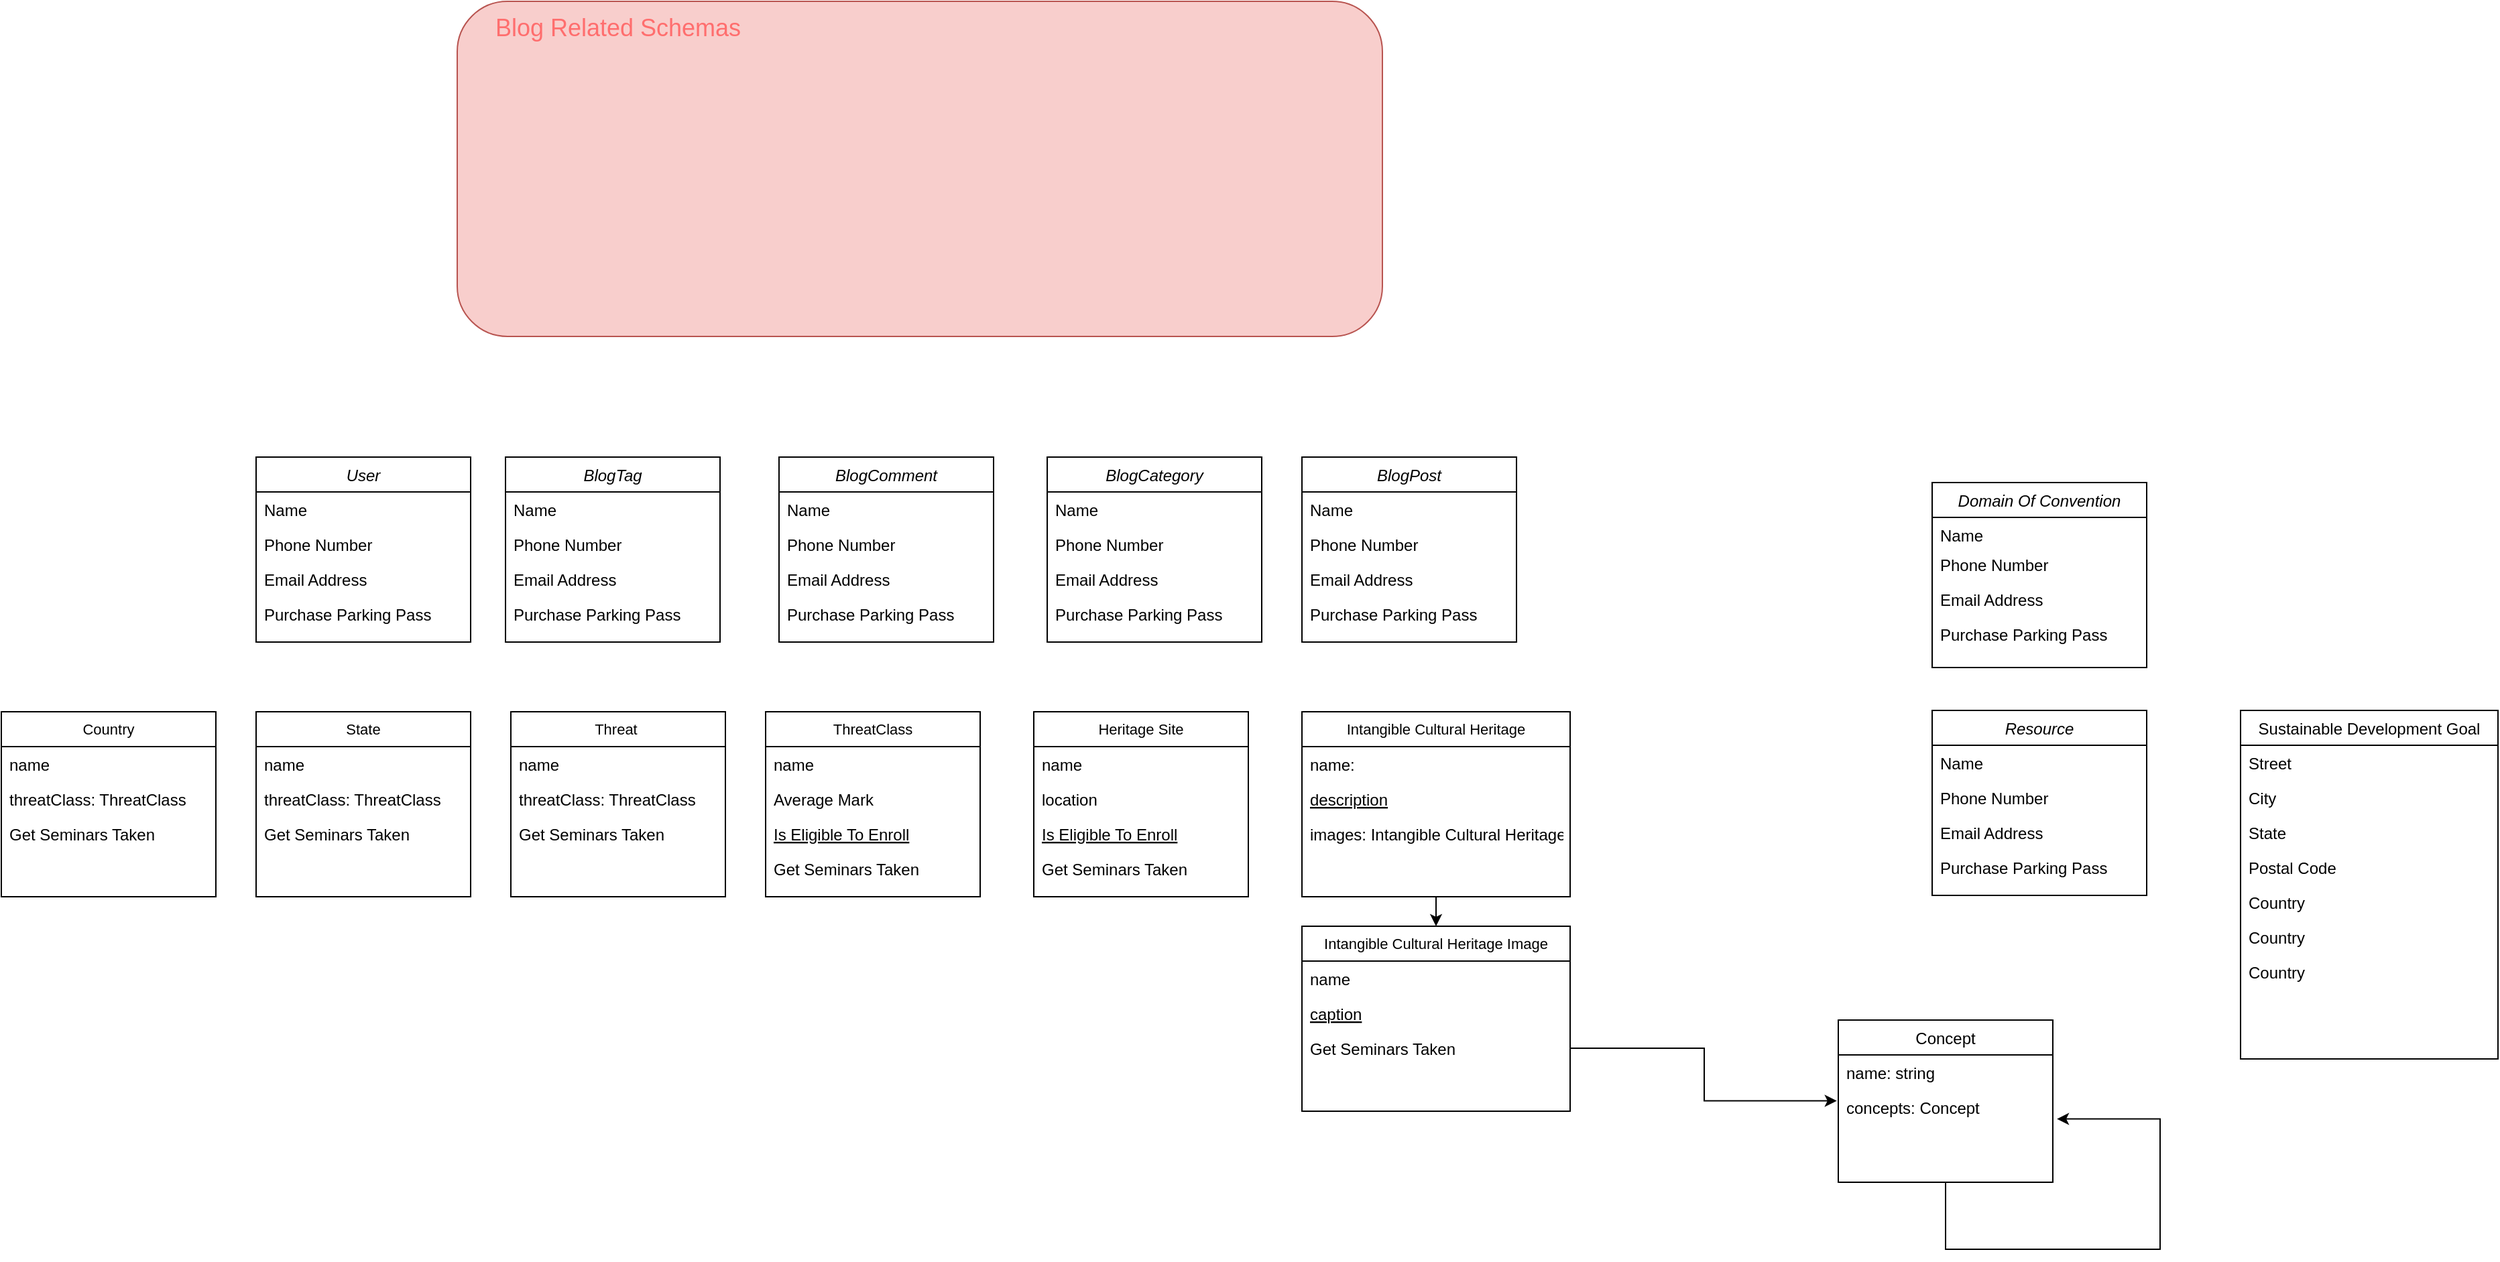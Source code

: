 <mxfile version="15.3.2" type="github">
  <diagram id="C5RBs43oDa-KdzZeNtuy" name="Page-1">
    <mxGraphModel dx="2482" dy="1627" grid="1" gridSize="10" guides="1" tooltips="1" connect="1" arrows="1" fold="1" page="1" pageScale="1" pageWidth="827" pageHeight="1169" math="0" shadow="0">
      <root>
        <mxCell id="WIyWlLk6GJQsqaUBKTNV-0" />
        <mxCell id="WIyWlLk6GJQsqaUBKTNV-1" parent="WIyWlLk6GJQsqaUBKTNV-0" />
        <mxCell id="zkfFHV4jXpPFQw0GAbJ--0" value="Resource" style="swimlane;fontStyle=2;align=center;verticalAlign=top;childLayout=stackLayout;horizontal=1;startSize=26;horizontalStack=0;resizeParent=1;resizeLast=0;collapsible=1;marginBottom=0;rounded=0;shadow=0;strokeWidth=1;" parent="WIyWlLk6GJQsqaUBKTNV-1" vertex="1">
          <mxGeometry x="570" y="119" width="160" height="138" as="geometry">
            <mxRectangle x="230" y="140" width="160" height="26" as="alternateBounds" />
          </mxGeometry>
        </mxCell>
        <mxCell id="zkfFHV4jXpPFQw0GAbJ--1" value="Name" style="text;align=left;verticalAlign=top;spacingLeft=4;spacingRight=4;overflow=hidden;rotatable=0;points=[[0,0.5],[1,0.5]];portConstraint=eastwest;" parent="zkfFHV4jXpPFQw0GAbJ--0" vertex="1">
          <mxGeometry y="26" width="160" height="26" as="geometry" />
        </mxCell>
        <mxCell id="zkfFHV4jXpPFQw0GAbJ--2" value="Phone Number" style="text;align=left;verticalAlign=top;spacingLeft=4;spacingRight=4;overflow=hidden;rotatable=0;points=[[0,0.5],[1,0.5]];portConstraint=eastwest;rounded=0;shadow=0;html=0;" parent="zkfFHV4jXpPFQw0GAbJ--0" vertex="1">
          <mxGeometry y="52" width="160" height="26" as="geometry" />
        </mxCell>
        <mxCell id="zkfFHV4jXpPFQw0GAbJ--3" value="Email Address" style="text;align=left;verticalAlign=top;spacingLeft=4;spacingRight=4;overflow=hidden;rotatable=0;points=[[0,0.5],[1,0.5]];portConstraint=eastwest;rounded=0;shadow=0;html=0;" parent="zkfFHV4jXpPFQw0GAbJ--0" vertex="1">
          <mxGeometry y="78" width="160" height="26" as="geometry" />
        </mxCell>
        <mxCell id="zkfFHV4jXpPFQw0GAbJ--5" value="Purchase Parking Pass" style="text;align=left;verticalAlign=top;spacingLeft=4;spacingRight=4;overflow=hidden;rotatable=0;points=[[0,0.5],[1,0.5]];portConstraint=eastwest;" parent="zkfFHV4jXpPFQw0GAbJ--0" vertex="1">
          <mxGeometry y="104" width="160" height="26" as="geometry" />
        </mxCell>
        <mxCell id="jU-EtCptGdXZfSn98HC7-9" style="edgeStyle=orthogonalEdgeStyle;rounded=0;orthogonalLoop=1;jettySize=auto;html=1;exitX=0.5;exitY=1;exitDx=0;exitDy=0;entryX=0.5;entryY=0;entryDx=0;entryDy=0;" edge="1" parent="WIyWlLk6GJQsqaUBKTNV-1" source="zkfFHV4jXpPFQw0GAbJ--6" target="5HOK0gQPTzM4aLn71-a3-26">
          <mxGeometry relative="1" as="geometry" />
        </mxCell>
        <mxCell id="zkfFHV4jXpPFQw0GAbJ--6" value="Intangible Cultural Heritage" style="swimlane;fontStyle=0;align=center;verticalAlign=top;childLayout=stackLayout;horizontal=1;startSize=26;horizontalStack=0;resizeParent=1;resizeLast=0;collapsible=1;marginBottom=0;rounded=0;shadow=0;strokeWidth=1;fontSize=11;" parent="WIyWlLk6GJQsqaUBKTNV-1" vertex="1">
          <mxGeometry x="100" y="120" width="200" height="138" as="geometry">
            <mxRectangle x="130" y="380" width="160" height="26" as="alternateBounds" />
          </mxGeometry>
        </mxCell>
        <mxCell id="zkfFHV4jXpPFQw0GAbJ--7" value="name:" style="text;align=left;verticalAlign=top;spacingLeft=4;spacingRight=4;overflow=hidden;rotatable=0;points=[[0,0.5],[1,0.5]];portConstraint=eastwest;" parent="zkfFHV4jXpPFQw0GAbJ--6" vertex="1">
          <mxGeometry y="26" width="200" height="26" as="geometry" />
        </mxCell>
        <mxCell id="zkfFHV4jXpPFQw0GAbJ--10" value="description" style="text;align=left;verticalAlign=top;spacingLeft=4;spacingRight=4;overflow=hidden;rotatable=0;points=[[0,0.5],[1,0.5]];portConstraint=eastwest;fontStyle=4" parent="zkfFHV4jXpPFQw0GAbJ--6" vertex="1">
          <mxGeometry y="52" width="200" height="26" as="geometry" />
        </mxCell>
        <mxCell id="zkfFHV4jXpPFQw0GAbJ--11" value="images: Intangible Cultural Heritage Image" style="text;align=left;verticalAlign=top;spacingLeft=4;spacingRight=4;overflow=hidden;rotatable=0;points=[[0,0.5],[1,0.5]];portConstraint=eastwest;" parent="zkfFHV4jXpPFQw0GAbJ--6" vertex="1">
          <mxGeometry y="78" width="200" height="26" as="geometry" />
        </mxCell>
        <mxCell id="zkfFHV4jXpPFQw0GAbJ--13" value="Concept" style="swimlane;fontStyle=0;align=center;verticalAlign=top;childLayout=stackLayout;horizontal=1;startSize=26;horizontalStack=0;resizeParent=1;resizeLast=0;collapsible=1;marginBottom=0;rounded=0;shadow=0;strokeWidth=1;" parent="WIyWlLk6GJQsqaUBKTNV-1" vertex="1">
          <mxGeometry x="500" y="350" width="160" height="121" as="geometry">
            <mxRectangle x="330" y="360" width="170" height="26" as="alternateBounds" />
          </mxGeometry>
        </mxCell>
        <mxCell id="zkfFHV4jXpPFQw0GAbJ--14" value="name: string" style="text;align=left;verticalAlign=top;spacingLeft=4;spacingRight=4;overflow=hidden;rotatable=0;points=[[0,0.5],[1,0.5]];portConstraint=eastwest;" parent="zkfFHV4jXpPFQw0GAbJ--13" vertex="1">
          <mxGeometry y="26" width="160" height="26" as="geometry" />
        </mxCell>
        <mxCell id="jU-EtCptGdXZfSn98HC7-7" value="concepts: Concept" style="text;align=left;verticalAlign=top;spacingLeft=4;spacingRight=4;overflow=hidden;rotatable=0;points=[[0,0.5],[1,0.5]];portConstraint=eastwest;" vertex="1" parent="zkfFHV4jXpPFQw0GAbJ--13">
          <mxGeometry y="52" width="160" height="26" as="geometry" />
        </mxCell>
        <mxCell id="jU-EtCptGdXZfSn98HC7-8" style="edgeStyle=orthogonalEdgeStyle;rounded=0;orthogonalLoop=1;jettySize=auto;html=1;exitX=0.5;exitY=1;exitDx=0;exitDy=0;entryX=1.019;entryY=0.837;entryDx=0;entryDy=0;entryPerimeter=0;" edge="1" parent="zkfFHV4jXpPFQw0GAbJ--13" source="zkfFHV4jXpPFQw0GAbJ--13" target="jU-EtCptGdXZfSn98HC7-7">
          <mxGeometry relative="1" as="geometry">
            <Array as="points">
              <mxPoint x="80" y="171" />
              <mxPoint x="240" y="171" />
              <mxPoint x="240" y="74" />
            </Array>
          </mxGeometry>
        </mxCell>
        <mxCell id="zkfFHV4jXpPFQw0GAbJ--17" value="Sustainable Development Goal" style="swimlane;fontStyle=0;align=center;verticalAlign=top;childLayout=stackLayout;horizontal=1;startSize=26;horizontalStack=0;resizeParent=1;resizeLast=0;collapsible=1;marginBottom=0;rounded=0;shadow=0;strokeWidth=1;" parent="WIyWlLk6GJQsqaUBKTNV-1" vertex="1">
          <mxGeometry x="800" y="119" width="192" height="260" as="geometry">
            <mxRectangle x="550" y="140" width="160" height="26" as="alternateBounds" />
          </mxGeometry>
        </mxCell>
        <mxCell id="zkfFHV4jXpPFQw0GAbJ--18" value="Street" style="text;align=left;verticalAlign=top;spacingLeft=4;spacingRight=4;overflow=hidden;rotatable=0;points=[[0,0.5],[1,0.5]];portConstraint=eastwest;" parent="zkfFHV4jXpPFQw0GAbJ--17" vertex="1">
          <mxGeometry y="26" width="192" height="26" as="geometry" />
        </mxCell>
        <mxCell id="zkfFHV4jXpPFQw0GAbJ--19" value="City" style="text;align=left;verticalAlign=top;spacingLeft=4;spacingRight=4;overflow=hidden;rotatable=0;points=[[0,0.5],[1,0.5]];portConstraint=eastwest;rounded=0;shadow=0;html=0;" parent="zkfFHV4jXpPFQw0GAbJ--17" vertex="1">
          <mxGeometry y="52" width="192" height="26" as="geometry" />
        </mxCell>
        <mxCell id="zkfFHV4jXpPFQw0GAbJ--20" value="State" style="text;align=left;verticalAlign=top;spacingLeft=4;spacingRight=4;overflow=hidden;rotatable=0;points=[[0,0.5],[1,0.5]];portConstraint=eastwest;rounded=0;shadow=0;html=0;" parent="zkfFHV4jXpPFQw0GAbJ--17" vertex="1">
          <mxGeometry y="78" width="192" height="26" as="geometry" />
        </mxCell>
        <mxCell id="zkfFHV4jXpPFQw0GAbJ--21" value="Postal Code" style="text;align=left;verticalAlign=top;spacingLeft=4;spacingRight=4;overflow=hidden;rotatable=0;points=[[0,0.5],[1,0.5]];portConstraint=eastwest;rounded=0;shadow=0;html=0;" parent="zkfFHV4jXpPFQw0GAbJ--17" vertex="1">
          <mxGeometry y="104" width="192" height="26" as="geometry" />
        </mxCell>
        <mxCell id="zkfFHV4jXpPFQw0GAbJ--22" value="Country" style="text;align=left;verticalAlign=top;spacingLeft=4;spacingRight=4;overflow=hidden;rotatable=0;points=[[0,0.5],[1,0.5]];portConstraint=eastwest;rounded=0;shadow=0;html=0;" parent="zkfFHV4jXpPFQw0GAbJ--17" vertex="1">
          <mxGeometry y="130" width="192" height="26" as="geometry" />
        </mxCell>
        <mxCell id="5HOK0gQPTzM4aLn71-a3-2" value="Country" style="text;align=left;verticalAlign=top;spacingLeft=4;spacingRight=4;overflow=hidden;rotatable=0;points=[[0,0.5],[1,0.5]];portConstraint=eastwest;rounded=0;shadow=0;html=0;" parent="zkfFHV4jXpPFQw0GAbJ--17" vertex="1">
          <mxGeometry y="156" width="192" height="26" as="geometry" />
        </mxCell>
        <mxCell id="5HOK0gQPTzM4aLn71-a3-3" value="Country" style="text;align=left;verticalAlign=top;spacingLeft=4;spacingRight=4;overflow=hidden;rotatable=0;points=[[0,0.5],[1,0.5]];portConstraint=eastwest;rounded=0;shadow=0;html=0;" parent="zkfFHV4jXpPFQw0GAbJ--17" vertex="1">
          <mxGeometry y="182" width="192" height="26" as="geometry" />
        </mxCell>
        <mxCell id="5HOK0gQPTzM4aLn71-a3-6" value="Heritage Site" style="swimlane;fontStyle=0;align=center;verticalAlign=top;childLayout=stackLayout;horizontal=1;startSize=26;horizontalStack=0;resizeParent=1;resizeLast=0;collapsible=1;marginBottom=0;rounded=0;shadow=0;strokeWidth=1;fontSize=11;" parent="WIyWlLk6GJQsqaUBKTNV-1" vertex="1">
          <mxGeometry x="-100" y="120" width="160" height="138" as="geometry">
            <mxRectangle x="130" y="380" width="160" height="26" as="alternateBounds" />
          </mxGeometry>
        </mxCell>
        <mxCell id="5HOK0gQPTzM4aLn71-a3-7" value="name" style="text;align=left;verticalAlign=top;spacingLeft=4;spacingRight=4;overflow=hidden;rotatable=0;points=[[0,0.5],[1,0.5]];portConstraint=eastwest;" parent="5HOK0gQPTzM4aLn71-a3-6" vertex="1">
          <mxGeometry y="26" width="160" height="26" as="geometry" />
        </mxCell>
        <mxCell id="5HOK0gQPTzM4aLn71-a3-8" value="location" style="text;align=left;verticalAlign=top;spacingLeft=4;spacingRight=4;overflow=hidden;rotatable=0;points=[[0,0.5],[1,0.5]];portConstraint=eastwest;rounded=0;shadow=0;html=0;" parent="5HOK0gQPTzM4aLn71-a3-6" vertex="1">
          <mxGeometry y="52" width="160" height="26" as="geometry" />
        </mxCell>
        <mxCell id="5HOK0gQPTzM4aLn71-a3-9" value="Is Eligible To Enroll" style="text;align=left;verticalAlign=top;spacingLeft=4;spacingRight=4;overflow=hidden;rotatable=0;points=[[0,0.5],[1,0.5]];portConstraint=eastwest;fontStyle=4" parent="5HOK0gQPTzM4aLn71-a3-6" vertex="1">
          <mxGeometry y="78" width="160" height="26" as="geometry" />
        </mxCell>
        <mxCell id="5HOK0gQPTzM4aLn71-a3-10" value="Get Seminars Taken" style="text;align=left;verticalAlign=top;spacingLeft=4;spacingRight=4;overflow=hidden;rotatable=0;points=[[0,0.5],[1,0.5]];portConstraint=eastwest;" parent="5HOK0gQPTzM4aLn71-a3-6" vertex="1">
          <mxGeometry y="104" width="160" height="26" as="geometry" />
        </mxCell>
        <mxCell id="5HOK0gQPTzM4aLn71-a3-11" value="ThreatClass" style="swimlane;fontStyle=0;align=center;verticalAlign=top;childLayout=stackLayout;horizontal=1;startSize=26;horizontalStack=0;resizeParent=1;resizeLast=0;collapsible=1;marginBottom=0;rounded=0;shadow=0;strokeWidth=1;fontSize=11;" parent="WIyWlLk6GJQsqaUBKTNV-1" vertex="1">
          <mxGeometry x="-300" y="120" width="160" height="138" as="geometry">
            <mxRectangle x="130" y="380" width="160" height="26" as="alternateBounds" />
          </mxGeometry>
        </mxCell>
        <mxCell id="5HOK0gQPTzM4aLn71-a3-12" value="name" style="text;align=left;verticalAlign=top;spacingLeft=4;spacingRight=4;overflow=hidden;rotatable=0;points=[[0,0.5],[1,0.5]];portConstraint=eastwest;" parent="5HOK0gQPTzM4aLn71-a3-11" vertex="1">
          <mxGeometry y="26" width="160" height="26" as="geometry" />
        </mxCell>
        <mxCell id="5HOK0gQPTzM4aLn71-a3-13" value="Average Mark" style="text;align=left;verticalAlign=top;spacingLeft=4;spacingRight=4;overflow=hidden;rotatable=0;points=[[0,0.5],[1,0.5]];portConstraint=eastwest;rounded=0;shadow=0;html=0;" parent="5HOK0gQPTzM4aLn71-a3-11" vertex="1">
          <mxGeometry y="52" width="160" height="26" as="geometry" />
        </mxCell>
        <mxCell id="5HOK0gQPTzM4aLn71-a3-14" value="Is Eligible To Enroll" style="text;align=left;verticalAlign=top;spacingLeft=4;spacingRight=4;overflow=hidden;rotatable=0;points=[[0,0.5],[1,0.5]];portConstraint=eastwest;fontStyle=4" parent="5HOK0gQPTzM4aLn71-a3-11" vertex="1">
          <mxGeometry y="78" width="160" height="26" as="geometry" />
        </mxCell>
        <mxCell id="5HOK0gQPTzM4aLn71-a3-15" value="Get Seminars Taken" style="text;align=left;verticalAlign=top;spacingLeft=4;spacingRight=4;overflow=hidden;rotatable=0;points=[[0,0.5],[1,0.5]];portConstraint=eastwest;" parent="5HOK0gQPTzM4aLn71-a3-11" vertex="1">
          <mxGeometry y="104" width="160" height="26" as="geometry" />
        </mxCell>
        <mxCell id="5HOK0gQPTzM4aLn71-a3-16" value="Threat " style="swimlane;fontStyle=0;align=center;verticalAlign=top;childLayout=stackLayout;horizontal=1;startSize=26;horizontalStack=0;resizeParent=1;resizeLast=0;collapsible=1;marginBottom=0;rounded=0;shadow=0;strokeWidth=1;fontSize=11;" parent="WIyWlLk6GJQsqaUBKTNV-1" vertex="1">
          <mxGeometry x="-490" y="120" width="160" height="138" as="geometry">
            <mxRectangle x="130" y="380" width="160" height="26" as="alternateBounds" />
          </mxGeometry>
        </mxCell>
        <mxCell id="5HOK0gQPTzM4aLn71-a3-17" value="name" style="text;align=left;verticalAlign=top;spacingLeft=4;spacingRight=4;overflow=hidden;rotatable=0;points=[[0,0.5],[1,0.5]];portConstraint=eastwest;" parent="5HOK0gQPTzM4aLn71-a3-16" vertex="1">
          <mxGeometry y="26" width="160" height="26" as="geometry" />
        </mxCell>
        <mxCell id="5HOK0gQPTzM4aLn71-a3-18" value="threatClass: ThreatClass" style="text;align=left;verticalAlign=top;spacingLeft=4;spacingRight=4;overflow=hidden;rotatable=0;points=[[0,0.5],[1,0.5]];portConstraint=eastwest;rounded=0;shadow=0;html=0;" parent="5HOK0gQPTzM4aLn71-a3-16" vertex="1">
          <mxGeometry y="52" width="160" height="26" as="geometry" />
        </mxCell>
        <mxCell id="5HOK0gQPTzM4aLn71-a3-20" value="Get Seminars Taken" style="text;align=left;verticalAlign=top;spacingLeft=4;spacingRight=4;overflow=hidden;rotatable=0;points=[[0,0.5],[1,0.5]];portConstraint=eastwest;" parent="5HOK0gQPTzM4aLn71-a3-16" vertex="1">
          <mxGeometry y="78" width="160" height="26" as="geometry" />
        </mxCell>
        <mxCell id="5HOK0gQPTzM4aLn71-a3-21" value="Domain Of Convention" style="swimlane;fontStyle=2;align=center;verticalAlign=top;childLayout=stackLayout;horizontal=1;startSize=26;horizontalStack=0;resizeParent=1;resizeLast=0;collapsible=1;marginBottom=0;rounded=0;shadow=0;strokeWidth=1;" parent="WIyWlLk6GJQsqaUBKTNV-1" vertex="1">
          <mxGeometry x="570" y="-51" width="160" height="138" as="geometry">
            <mxRectangle x="230" y="140" width="160" height="26" as="alternateBounds" />
          </mxGeometry>
        </mxCell>
        <mxCell id="5HOK0gQPTzM4aLn71-a3-22" value="Name" style="text;align=left;verticalAlign=top;spacingLeft=4;spacingRight=4;overflow=hidden;rotatable=0;points=[[0,0.5],[1,0.5]];portConstraint=eastwest;" parent="5HOK0gQPTzM4aLn71-a3-21" vertex="1">
          <mxGeometry y="26" width="160" height="22" as="geometry" />
        </mxCell>
        <mxCell id="5HOK0gQPTzM4aLn71-a3-23" value="Phone Number" style="text;align=left;verticalAlign=top;spacingLeft=4;spacingRight=4;overflow=hidden;rotatable=0;points=[[0,0.5],[1,0.5]];portConstraint=eastwest;rounded=0;shadow=0;html=0;" parent="5HOK0gQPTzM4aLn71-a3-21" vertex="1">
          <mxGeometry y="48" width="160" height="26" as="geometry" />
        </mxCell>
        <mxCell id="5HOK0gQPTzM4aLn71-a3-24" value="Email Address" style="text;align=left;verticalAlign=top;spacingLeft=4;spacingRight=4;overflow=hidden;rotatable=0;points=[[0,0.5],[1,0.5]];portConstraint=eastwest;rounded=0;shadow=0;html=0;" parent="5HOK0gQPTzM4aLn71-a3-21" vertex="1">
          <mxGeometry y="74" width="160" height="26" as="geometry" />
        </mxCell>
        <mxCell id="5HOK0gQPTzM4aLn71-a3-25" value="Purchase Parking Pass" style="text;align=left;verticalAlign=top;spacingLeft=4;spacingRight=4;overflow=hidden;rotatable=0;points=[[0,0.5],[1,0.5]];portConstraint=eastwest;" parent="5HOK0gQPTzM4aLn71-a3-21" vertex="1">
          <mxGeometry y="100" width="160" height="26" as="geometry" />
        </mxCell>
        <mxCell id="5HOK0gQPTzM4aLn71-a3-26" value="Intangible Cultural Heritage Image" style="swimlane;fontStyle=0;align=center;verticalAlign=top;childLayout=stackLayout;horizontal=1;startSize=26;horizontalStack=0;resizeParent=1;resizeLast=0;collapsible=1;marginBottom=0;rounded=0;shadow=0;strokeWidth=1;fontSize=11;" parent="WIyWlLk6GJQsqaUBKTNV-1" vertex="1">
          <mxGeometry x="100" y="280" width="200" height="138" as="geometry">
            <mxRectangle x="130" y="380" width="160" height="26" as="alternateBounds" />
          </mxGeometry>
        </mxCell>
        <mxCell id="5HOK0gQPTzM4aLn71-a3-27" value="name" style="text;align=left;verticalAlign=top;spacingLeft=4;spacingRight=4;overflow=hidden;rotatable=0;points=[[0,0.5],[1,0.5]];portConstraint=eastwest;" parent="5HOK0gQPTzM4aLn71-a3-26" vertex="1">
          <mxGeometry y="26" width="200" height="26" as="geometry" />
        </mxCell>
        <mxCell id="5HOK0gQPTzM4aLn71-a3-28" value="caption" style="text;align=left;verticalAlign=top;spacingLeft=4;spacingRight=4;overflow=hidden;rotatable=0;points=[[0,0.5],[1,0.5]];portConstraint=eastwest;fontStyle=4" parent="5HOK0gQPTzM4aLn71-a3-26" vertex="1">
          <mxGeometry y="52" width="200" height="26" as="geometry" />
        </mxCell>
        <mxCell id="5HOK0gQPTzM4aLn71-a3-29" value="Get Seminars Taken" style="text;align=left;verticalAlign=top;spacingLeft=4;spacingRight=4;overflow=hidden;rotatable=0;points=[[0,0.5],[1,0.5]];portConstraint=eastwest;" parent="5HOK0gQPTzM4aLn71-a3-26" vertex="1">
          <mxGeometry y="78" width="200" height="26" as="geometry" />
        </mxCell>
        <mxCell id="5HOK0gQPTzM4aLn71-a3-30" value="State" style="swimlane;fontStyle=0;align=center;verticalAlign=top;childLayout=stackLayout;horizontal=1;startSize=26;horizontalStack=0;resizeParent=1;resizeLast=0;collapsible=1;marginBottom=0;rounded=0;shadow=0;strokeWidth=1;fontSize=11;" parent="WIyWlLk6GJQsqaUBKTNV-1" vertex="1">
          <mxGeometry x="-680" y="120" width="160" height="138" as="geometry">
            <mxRectangle x="130" y="380" width="160" height="26" as="alternateBounds" />
          </mxGeometry>
        </mxCell>
        <mxCell id="5HOK0gQPTzM4aLn71-a3-31" value="name" style="text;align=left;verticalAlign=top;spacingLeft=4;spacingRight=4;overflow=hidden;rotatable=0;points=[[0,0.5],[1,0.5]];portConstraint=eastwest;" parent="5HOK0gQPTzM4aLn71-a3-30" vertex="1">
          <mxGeometry y="26" width="160" height="26" as="geometry" />
        </mxCell>
        <mxCell id="5HOK0gQPTzM4aLn71-a3-32" value="threatClass: ThreatClass" style="text;align=left;verticalAlign=top;spacingLeft=4;spacingRight=4;overflow=hidden;rotatable=0;points=[[0,0.5],[1,0.5]];portConstraint=eastwest;rounded=0;shadow=0;html=0;" parent="5HOK0gQPTzM4aLn71-a3-30" vertex="1">
          <mxGeometry y="52" width="160" height="26" as="geometry" />
        </mxCell>
        <mxCell id="5HOK0gQPTzM4aLn71-a3-33" value="Get Seminars Taken" style="text;align=left;verticalAlign=top;spacingLeft=4;spacingRight=4;overflow=hidden;rotatable=0;points=[[0,0.5],[1,0.5]];portConstraint=eastwest;" parent="5HOK0gQPTzM4aLn71-a3-30" vertex="1">
          <mxGeometry y="78" width="160" height="26" as="geometry" />
        </mxCell>
        <mxCell id="5HOK0gQPTzM4aLn71-a3-34" value="Country" style="swimlane;fontStyle=0;align=center;verticalAlign=top;childLayout=stackLayout;horizontal=1;startSize=26;horizontalStack=0;resizeParent=1;resizeLast=0;collapsible=1;marginBottom=0;rounded=0;shadow=0;strokeWidth=1;fontSize=11;" parent="WIyWlLk6GJQsqaUBKTNV-1" vertex="1">
          <mxGeometry x="-870" y="120" width="160" height="138" as="geometry">
            <mxRectangle x="130" y="380" width="160" height="26" as="alternateBounds" />
          </mxGeometry>
        </mxCell>
        <mxCell id="5HOK0gQPTzM4aLn71-a3-35" value="name" style="text;align=left;verticalAlign=top;spacingLeft=4;spacingRight=4;overflow=hidden;rotatable=0;points=[[0,0.5],[1,0.5]];portConstraint=eastwest;" parent="5HOK0gQPTzM4aLn71-a3-34" vertex="1">
          <mxGeometry y="26" width="160" height="26" as="geometry" />
        </mxCell>
        <mxCell id="5HOK0gQPTzM4aLn71-a3-36" value="threatClass: ThreatClass" style="text;align=left;verticalAlign=top;spacingLeft=4;spacingRight=4;overflow=hidden;rotatable=0;points=[[0,0.5],[1,0.5]];portConstraint=eastwest;rounded=0;shadow=0;html=0;" parent="5HOK0gQPTzM4aLn71-a3-34" vertex="1">
          <mxGeometry y="52" width="160" height="26" as="geometry" />
        </mxCell>
        <mxCell id="5HOK0gQPTzM4aLn71-a3-37" value="Get Seminars Taken" style="text;align=left;verticalAlign=top;spacingLeft=4;spacingRight=4;overflow=hidden;rotatable=0;points=[[0,0.5],[1,0.5]];portConstraint=eastwest;" parent="5HOK0gQPTzM4aLn71-a3-34" vertex="1">
          <mxGeometry y="78" width="160" height="26" as="geometry" />
        </mxCell>
        <mxCell id="5HOK0gQPTzM4aLn71-a3-38" value="BlogPost" style="swimlane;fontStyle=2;align=center;verticalAlign=top;childLayout=stackLayout;horizontal=1;startSize=26;horizontalStack=0;resizeParent=1;resizeLast=0;collapsible=1;marginBottom=0;rounded=0;shadow=0;strokeWidth=1;" parent="WIyWlLk6GJQsqaUBKTNV-1" vertex="1">
          <mxGeometry x="100" y="-70" width="160" height="138" as="geometry">
            <mxRectangle x="230" y="140" width="160" height="26" as="alternateBounds" />
          </mxGeometry>
        </mxCell>
        <mxCell id="5HOK0gQPTzM4aLn71-a3-39" value="Name" style="text;align=left;verticalAlign=top;spacingLeft=4;spacingRight=4;overflow=hidden;rotatable=0;points=[[0,0.5],[1,0.5]];portConstraint=eastwest;" parent="5HOK0gQPTzM4aLn71-a3-38" vertex="1">
          <mxGeometry y="26" width="160" height="26" as="geometry" />
        </mxCell>
        <mxCell id="5HOK0gQPTzM4aLn71-a3-40" value="Phone Number" style="text;align=left;verticalAlign=top;spacingLeft=4;spacingRight=4;overflow=hidden;rotatable=0;points=[[0,0.5],[1,0.5]];portConstraint=eastwest;rounded=0;shadow=0;html=0;" parent="5HOK0gQPTzM4aLn71-a3-38" vertex="1">
          <mxGeometry y="52" width="160" height="26" as="geometry" />
        </mxCell>
        <mxCell id="5HOK0gQPTzM4aLn71-a3-41" value="Email Address" style="text;align=left;verticalAlign=top;spacingLeft=4;spacingRight=4;overflow=hidden;rotatable=0;points=[[0,0.5],[1,0.5]];portConstraint=eastwest;rounded=0;shadow=0;html=0;" parent="5HOK0gQPTzM4aLn71-a3-38" vertex="1">
          <mxGeometry y="78" width="160" height="26" as="geometry" />
        </mxCell>
        <mxCell id="5HOK0gQPTzM4aLn71-a3-42" value="Purchase Parking Pass" style="text;align=left;verticalAlign=top;spacingLeft=4;spacingRight=4;overflow=hidden;rotatable=0;points=[[0,0.5],[1,0.5]];portConstraint=eastwest;" parent="5HOK0gQPTzM4aLn71-a3-38" vertex="1">
          <mxGeometry y="104" width="160" height="26" as="geometry" />
        </mxCell>
        <mxCell id="5HOK0gQPTzM4aLn71-a3-43" value="BlogCategory" style="swimlane;fontStyle=2;align=center;verticalAlign=top;childLayout=stackLayout;horizontal=1;startSize=26;horizontalStack=0;resizeParent=1;resizeLast=0;collapsible=1;marginBottom=0;rounded=0;shadow=0;strokeWidth=1;" parent="WIyWlLk6GJQsqaUBKTNV-1" vertex="1">
          <mxGeometry x="-90" y="-70" width="160" height="138" as="geometry">
            <mxRectangle x="230" y="140" width="160" height="26" as="alternateBounds" />
          </mxGeometry>
        </mxCell>
        <mxCell id="5HOK0gQPTzM4aLn71-a3-44" value="Name" style="text;align=left;verticalAlign=top;spacingLeft=4;spacingRight=4;overflow=hidden;rotatable=0;points=[[0,0.5],[1,0.5]];portConstraint=eastwest;" parent="5HOK0gQPTzM4aLn71-a3-43" vertex="1">
          <mxGeometry y="26" width="160" height="26" as="geometry" />
        </mxCell>
        <mxCell id="5HOK0gQPTzM4aLn71-a3-45" value="Phone Number" style="text;align=left;verticalAlign=top;spacingLeft=4;spacingRight=4;overflow=hidden;rotatable=0;points=[[0,0.5],[1,0.5]];portConstraint=eastwest;rounded=0;shadow=0;html=0;" parent="5HOK0gQPTzM4aLn71-a3-43" vertex="1">
          <mxGeometry y="52" width="160" height="26" as="geometry" />
        </mxCell>
        <mxCell id="5HOK0gQPTzM4aLn71-a3-46" value="Email Address" style="text;align=left;verticalAlign=top;spacingLeft=4;spacingRight=4;overflow=hidden;rotatable=0;points=[[0,0.5],[1,0.5]];portConstraint=eastwest;rounded=0;shadow=0;html=0;" parent="5HOK0gQPTzM4aLn71-a3-43" vertex="1">
          <mxGeometry y="78" width="160" height="26" as="geometry" />
        </mxCell>
        <mxCell id="5HOK0gQPTzM4aLn71-a3-47" value="Purchase Parking Pass" style="text;align=left;verticalAlign=top;spacingLeft=4;spacingRight=4;overflow=hidden;rotatable=0;points=[[0,0.5],[1,0.5]];portConstraint=eastwest;" parent="5HOK0gQPTzM4aLn71-a3-43" vertex="1">
          <mxGeometry y="104" width="160" height="26" as="geometry" />
        </mxCell>
        <mxCell id="5HOK0gQPTzM4aLn71-a3-48" value="BlogComment" style="swimlane;fontStyle=2;align=center;verticalAlign=top;childLayout=stackLayout;horizontal=1;startSize=26;horizontalStack=0;resizeParent=1;resizeLast=0;collapsible=1;marginBottom=0;rounded=0;shadow=0;strokeWidth=1;" parent="WIyWlLk6GJQsqaUBKTNV-1" vertex="1">
          <mxGeometry x="-290" y="-70" width="160" height="138" as="geometry">
            <mxRectangle x="230" y="140" width="160" height="26" as="alternateBounds" />
          </mxGeometry>
        </mxCell>
        <mxCell id="5HOK0gQPTzM4aLn71-a3-49" value="Name" style="text;align=left;verticalAlign=top;spacingLeft=4;spacingRight=4;overflow=hidden;rotatable=0;points=[[0,0.5],[1,0.5]];portConstraint=eastwest;" parent="5HOK0gQPTzM4aLn71-a3-48" vertex="1">
          <mxGeometry y="26" width="160" height="26" as="geometry" />
        </mxCell>
        <mxCell id="5HOK0gQPTzM4aLn71-a3-50" value="Phone Number" style="text;align=left;verticalAlign=top;spacingLeft=4;spacingRight=4;overflow=hidden;rotatable=0;points=[[0,0.5],[1,0.5]];portConstraint=eastwest;rounded=0;shadow=0;html=0;" parent="5HOK0gQPTzM4aLn71-a3-48" vertex="1">
          <mxGeometry y="52" width="160" height="26" as="geometry" />
        </mxCell>
        <mxCell id="5HOK0gQPTzM4aLn71-a3-51" value="Email Address" style="text;align=left;verticalAlign=top;spacingLeft=4;spacingRight=4;overflow=hidden;rotatable=0;points=[[0,0.5],[1,0.5]];portConstraint=eastwest;rounded=0;shadow=0;html=0;" parent="5HOK0gQPTzM4aLn71-a3-48" vertex="1">
          <mxGeometry y="78" width="160" height="26" as="geometry" />
        </mxCell>
        <mxCell id="5HOK0gQPTzM4aLn71-a3-52" value="Purchase Parking Pass" style="text;align=left;verticalAlign=top;spacingLeft=4;spacingRight=4;overflow=hidden;rotatable=0;points=[[0,0.5],[1,0.5]];portConstraint=eastwest;" parent="5HOK0gQPTzM4aLn71-a3-48" vertex="1">
          <mxGeometry y="104" width="160" height="26" as="geometry" />
        </mxCell>
        <mxCell id="5HOK0gQPTzM4aLn71-a3-53" value="BlogTag" style="swimlane;fontStyle=2;align=center;verticalAlign=top;childLayout=stackLayout;horizontal=1;startSize=26;horizontalStack=0;resizeParent=1;resizeLast=0;collapsible=1;marginBottom=0;rounded=0;shadow=0;strokeWidth=1;" parent="WIyWlLk6GJQsqaUBKTNV-1" vertex="1">
          <mxGeometry x="-494" y="-70" width="160" height="138" as="geometry">
            <mxRectangle x="230" y="140" width="160" height="26" as="alternateBounds" />
          </mxGeometry>
        </mxCell>
        <mxCell id="5HOK0gQPTzM4aLn71-a3-54" value="Name" style="text;align=left;verticalAlign=top;spacingLeft=4;spacingRight=4;overflow=hidden;rotatable=0;points=[[0,0.5],[1,0.5]];portConstraint=eastwest;" parent="5HOK0gQPTzM4aLn71-a3-53" vertex="1">
          <mxGeometry y="26" width="160" height="26" as="geometry" />
        </mxCell>
        <mxCell id="5HOK0gQPTzM4aLn71-a3-55" value="Phone Number" style="text;align=left;verticalAlign=top;spacingLeft=4;spacingRight=4;overflow=hidden;rotatable=0;points=[[0,0.5],[1,0.5]];portConstraint=eastwest;rounded=0;shadow=0;html=0;" parent="5HOK0gQPTzM4aLn71-a3-53" vertex="1">
          <mxGeometry y="52" width="160" height="26" as="geometry" />
        </mxCell>
        <mxCell id="5HOK0gQPTzM4aLn71-a3-56" value="Email Address" style="text;align=left;verticalAlign=top;spacingLeft=4;spacingRight=4;overflow=hidden;rotatable=0;points=[[0,0.5],[1,0.5]];portConstraint=eastwest;rounded=0;shadow=0;html=0;" parent="5HOK0gQPTzM4aLn71-a3-53" vertex="1">
          <mxGeometry y="78" width="160" height="26" as="geometry" />
        </mxCell>
        <mxCell id="5HOK0gQPTzM4aLn71-a3-57" value="Purchase Parking Pass" style="text;align=left;verticalAlign=top;spacingLeft=4;spacingRight=4;overflow=hidden;rotatable=0;points=[[0,0.5],[1,0.5]];portConstraint=eastwest;" parent="5HOK0gQPTzM4aLn71-a3-53" vertex="1">
          <mxGeometry y="104" width="160" height="26" as="geometry" />
        </mxCell>
        <mxCell id="jU-EtCptGdXZfSn98HC7-0" value="User" style="swimlane;fontStyle=2;align=center;verticalAlign=top;childLayout=stackLayout;horizontal=1;startSize=26;horizontalStack=0;resizeParent=1;resizeLast=0;collapsible=1;marginBottom=0;rounded=0;shadow=0;strokeWidth=1;" vertex="1" parent="WIyWlLk6GJQsqaUBKTNV-1">
          <mxGeometry x="-680" y="-70" width="160" height="138" as="geometry">
            <mxRectangle x="230" y="140" width="160" height="26" as="alternateBounds" />
          </mxGeometry>
        </mxCell>
        <mxCell id="jU-EtCptGdXZfSn98HC7-1" value="Name" style="text;align=left;verticalAlign=top;spacingLeft=4;spacingRight=4;overflow=hidden;rotatable=0;points=[[0,0.5],[1,0.5]];portConstraint=eastwest;" vertex="1" parent="jU-EtCptGdXZfSn98HC7-0">
          <mxGeometry y="26" width="160" height="26" as="geometry" />
        </mxCell>
        <mxCell id="jU-EtCptGdXZfSn98HC7-2" value="Phone Number" style="text;align=left;verticalAlign=top;spacingLeft=4;spacingRight=4;overflow=hidden;rotatable=0;points=[[0,0.5],[1,0.5]];portConstraint=eastwest;rounded=0;shadow=0;html=0;" vertex="1" parent="jU-EtCptGdXZfSn98HC7-0">
          <mxGeometry y="52" width="160" height="26" as="geometry" />
        </mxCell>
        <mxCell id="jU-EtCptGdXZfSn98HC7-3" value="Email Address" style="text;align=left;verticalAlign=top;spacingLeft=4;spacingRight=4;overflow=hidden;rotatable=0;points=[[0,0.5],[1,0.5]];portConstraint=eastwest;rounded=0;shadow=0;html=0;" vertex="1" parent="jU-EtCptGdXZfSn98HC7-0">
          <mxGeometry y="78" width="160" height="26" as="geometry" />
        </mxCell>
        <mxCell id="jU-EtCptGdXZfSn98HC7-4" value="Purchase Parking Pass" style="text;align=left;verticalAlign=top;spacingLeft=4;spacingRight=4;overflow=hidden;rotatable=0;points=[[0,0.5],[1,0.5]];portConstraint=eastwest;" vertex="1" parent="jU-EtCptGdXZfSn98HC7-0">
          <mxGeometry y="104" width="160" height="26" as="geometry" />
        </mxCell>
        <mxCell id="jU-EtCptGdXZfSn98HC7-5" value="" style="rounded=1;whiteSpace=wrap;html=1;fillColor=#f8cecc;strokeColor=#b85450;" vertex="1" parent="WIyWlLk6GJQsqaUBKTNV-1">
          <mxGeometry x="-530" y="-410" width="690" height="250" as="geometry" />
        </mxCell>
        <mxCell id="jU-EtCptGdXZfSn98HC7-6" value="&lt;font style=&quot;font-size: 18px&quot; color=&quot;#ff6e6e&quot;&gt;Blog Related Schemas&lt;/font&gt;" style="text;html=1;strokeColor=none;fillColor=#f8cecc;align=center;verticalAlign=middle;whiteSpace=wrap;rounded=0;" vertex="1" parent="WIyWlLk6GJQsqaUBKTNV-1">
          <mxGeometry x="-505" y="-400" width="190" height="20" as="geometry" />
        </mxCell>
        <mxCell id="jU-EtCptGdXZfSn98HC7-10" style="edgeStyle=orthogonalEdgeStyle;rounded=0;orthogonalLoop=1;jettySize=auto;html=1;exitX=1;exitY=0.5;exitDx=0;exitDy=0;entryX=-0.007;entryY=0.318;entryDx=0;entryDy=0;entryPerimeter=0;" edge="1" parent="WIyWlLk6GJQsqaUBKTNV-1" source="5HOK0gQPTzM4aLn71-a3-29" target="jU-EtCptGdXZfSn98HC7-7">
          <mxGeometry relative="1" as="geometry" />
        </mxCell>
      </root>
    </mxGraphModel>
  </diagram>
</mxfile>
